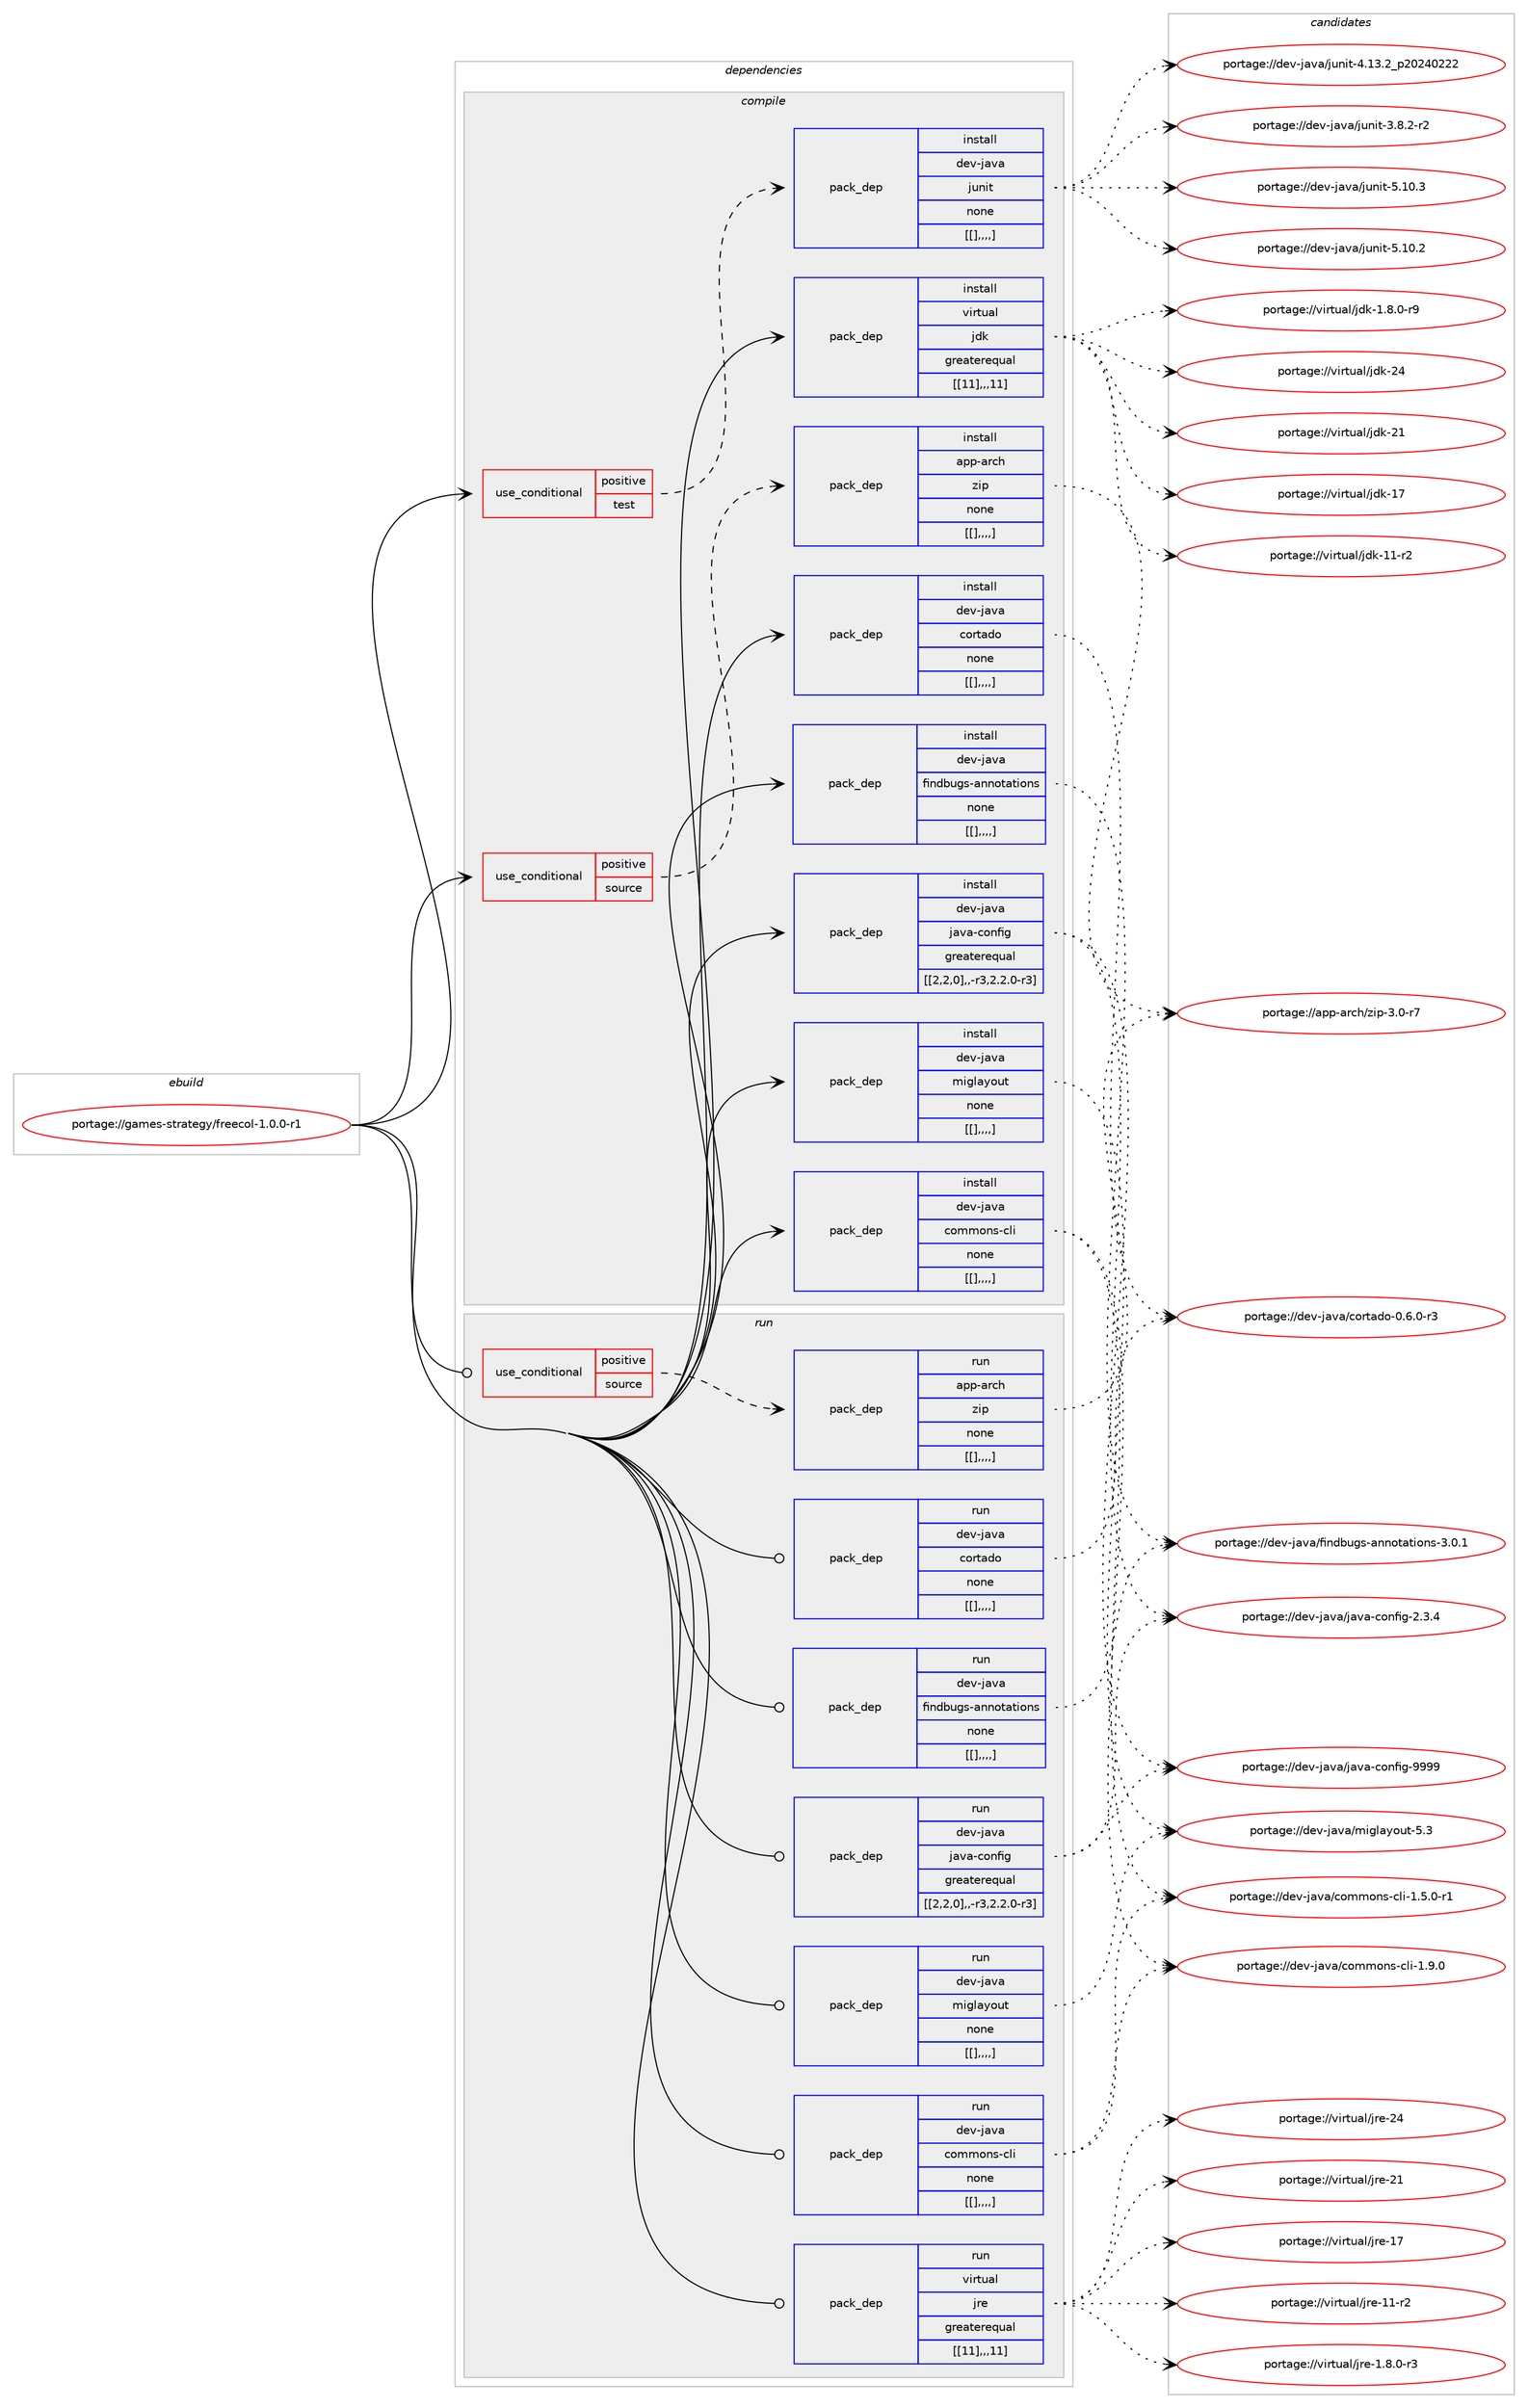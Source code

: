 digraph prolog {

# *************
# Graph options
# *************

newrank=true;
concentrate=true;
compound=true;
graph [rankdir=LR,fontname=Helvetica,fontsize=10,ranksep=1.5];#, ranksep=2.5, nodesep=0.2];
edge  [arrowhead=vee];
node  [fontname=Helvetica,fontsize=10];

# **********
# The ebuild
# **********

subgraph cluster_leftcol {
color=gray;
label=<<i>ebuild</i>>;
id [label="portage://games-strategy/freecol-1.0.0-r1", color=red, width=4, href="../games-strategy/freecol-1.0.0-r1.svg"];
}

# ****************
# The dependencies
# ****************

subgraph cluster_midcol {
color=gray;
label=<<i>dependencies</i>>;
subgraph cluster_compile {
fillcolor="#eeeeee";
style=filled;
label=<<i>compile</i>>;
subgraph cond66615 {
dependency238186 [label=<<TABLE BORDER="0" CELLBORDER="1" CELLSPACING="0" CELLPADDING="4"><TR><TD ROWSPAN="3" CELLPADDING="10">use_conditional</TD></TR><TR><TD>positive</TD></TR><TR><TD>source</TD></TR></TABLE>>, shape=none, color=red];
subgraph pack170067 {
dependency238187 [label=<<TABLE BORDER="0" CELLBORDER="1" CELLSPACING="0" CELLPADDING="4" WIDTH="220"><TR><TD ROWSPAN="6" CELLPADDING="30">pack_dep</TD></TR><TR><TD WIDTH="110">install</TD></TR><TR><TD>app-arch</TD></TR><TR><TD>zip</TD></TR><TR><TD>none</TD></TR><TR><TD>[[],,,,]</TD></TR></TABLE>>, shape=none, color=blue];
}
dependency238186:e -> dependency238187:w [weight=20,style="dashed",arrowhead="vee"];
}
id:e -> dependency238186:w [weight=20,style="solid",arrowhead="vee"];
subgraph cond66616 {
dependency238188 [label=<<TABLE BORDER="0" CELLBORDER="1" CELLSPACING="0" CELLPADDING="4"><TR><TD ROWSPAN="3" CELLPADDING="10">use_conditional</TD></TR><TR><TD>positive</TD></TR><TR><TD>test</TD></TR></TABLE>>, shape=none, color=red];
subgraph pack170068 {
dependency238189 [label=<<TABLE BORDER="0" CELLBORDER="1" CELLSPACING="0" CELLPADDING="4" WIDTH="220"><TR><TD ROWSPAN="6" CELLPADDING="30">pack_dep</TD></TR><TR><TD WIDTH="110">install</TD></TR><TR><TD>dev-java</TD></TR><TR><TD>junit</TD></TR><TR><TD>none</TD></TR><TR><TD>[[],,,,]</TD></TR></TABLE>>, shape=none, color=blue];
}
dependency238188:e -> dependency238189:w [weight=20,style="dashed",arrowhead="vee"];
}
id:e -> dependency238188:w [weight=20,style="solid",arrowhead="vee"];
subgraph pack170069 {
dependency238190 [label=<<TABLE BORDER="0" CELLBORDER="1" CELLSPACING="0" CELLPADDING="4" WIDTH="220"><TR><TD ROWSPAN="6" CELLPADDING="30">pack_dep</TD></TR><TR><TD WIDTH="110">install</TD></TR><TR><TD>dev-java</TD></TR><TR><TD>commons-cli</TD></TR><TR><TD>none</TD></TR><TR><TD>[[],,,,]</TD></TR></TABLE>>, shape=none, color=blue];
}
id:e -> dependency238190:w [weight=20,style="solid",arrowhead="vee"];
subgraph pack170070 {
dependency238191 [label=<<TABLE BORDER="0" CELLBORDER="1" CELLSPACING="0" CELLPADDING="4" WIDTH="220"><TR><TD ROWSPAN="6" CELLPADDING="30">pack_dep</TD></TR><TR><TD WIDTH="110">install</TD></TR><TR><TD>dev-java</TD></TR><TR><TD>cortado</TD></TR><TR><TD>none</TD></TR><TR><TD>[[],,,,]</TD></TR></TABLE>>, shape=none, color=blue];
}
id:e -> dependency238191:w [weight=20,style="solid",arrowhead="vee"];
subgraph pack170071 {
dependency238192 [label=<<TABLE BORDER="0" CELLBORDER="1" CELLSPACING="0" CELLPADDING="4" WIDTH="220"><TR><TD ROWSPAN="6" CELLPADDING="30">pack_dep</TD></TR><TR><TD WIDTH="110">install</TD></TR><TR><TD>dev-java</TD></TR><TR><TD>findbugs-annotations</TD></TR><TR><TD>none</TD></TR><TR><TD>[[],,,,]</TD></TR></TABLE>>, shape=none, color=blue];
}
id:e -> dependency238192:w [weight=20,style="solid",arrowhead="vee"];
subgraph pack170072 {
dependency238193 [label=<<TABLE BORDER="0" CELLBORDER="1" CELLSPACING="0" CELLPADDING="4" WIDTH="220"><TR><TD ROWSPAN="6" CELLPADDING="30">pack_dep</TD></TR><TR><TD WIDTH="110">install</TD></TR><TR><TD>dev-java</TD></TR><TR><TD>java-config</TD></TR><TR><TD>greaterequal</TD></TR><TR><TD>[[2,2,0],,-r3,2.2.0-r3]</TD></TR></TABLE>>, shape=none, color=blue];
}
id:e -> dependency238193:w [weight=20,style="solid",arrowhead="vee"];
subgraph pack170073 {
dependency238194 [label=<<TABLE BORDER="0" CELLBORDER="1" CELLSPACING="0" CELLPADDING="4" WIDTH="220"><TR><TD ROWSPAN="6" CELLPADDING="30">pack_dep</TD></TR><TR><TD WIDTH="110">install</TD></TR><TR><TD>dev-java</TD></TR><TR><TD>miglayout</TD></TR><TR><TD>none</TD></TR><TR><TD>[[],,,,]</TD></TR></TABLE>>, shape=none, color=blue];
}
id:e -> dependency238194:w [weight=20,style="solid",arrowhead="vee"];
subgraph pack170074 {
dependency238195 [label=<<TABLE BORDER="0" CELLBORDER="1" CELLSPACING="0" CELLPADDING="4" WIDTH="220"><TR><TD ROWSPAN="6" CELLPADDING="30">pack_dep</TD></TR><TR><TD WIDTH="110">install</TD></TR><TR><TD>virtual</TD></TR><TR><TD>jdk</TD></TR><TR><TD>greaterequal</TD></TR><TR><TD>[[11],,,11]</TD></TR></TABLE>>, shape=none, color=blue];
}
id:e -> dependency238195:w [weight=20,style="solid",arrowhead="vee"];
}
subgraph cluster_compileandrun {
fillcolor="#eeeeee";
style=filled;
label=<<i>compile and run</i>>;
}
subgraph cluster_run {
fillcolor="#eeeeee";
style=filled;
label=<<i>run</i>>;
subgraph cond66617 {
dependency238196 [label=<<TABLE BORDER="0" CELLBORDER="1" CELLSPACING="0" CELLPADDING="4"><TR><TD ROWSPAN="3" CELLPADDING="10">use_conditional</TD></TR><TR><TD>positive</TD></TR><TR><TD>source</TD></TR></TABLE>>, shape=none, color=red];
subgraph pack170075 {
dependency238197 [label=<<TABLE BORDER="0" CELLBORDER="1" CELLSPACING="0" CELLPADDING="4" WIDTH="220"><TR><TD ROWSPAN="6" CELLPADDING="30">pack_dep</TD></TR><TR><TD WIDTH="110">run</TD></TR><TR><TD>app-arch</TD></TR><TR><TD>zip</TD></TR><TR><TD>none</TD></TR><TR><TD>[[],,,,]</TD></TR></TABLE>>, shape=none, color=blue];
}
dependency238196:e -> dependency238197:w [weight=20,style="dashed",arrowhead="vee"];
}
id:e -> dependency238196:w [weight=20,style="solid",arrowhead="odot"];
subgraph pack170076 {
dependency238198 [label=<<TABLE BORDER="0" CELLBORDER="1" CELLSPACING="0" CELLPADDING="4" WIDTH="220"><TR><TD ROWSPAN="6" CELLPADDING="30">pack_dep</TD></TR><TR><TD WIDTH="110">run</TD></TR><TR><TD>dev-java</TD></TR><TR><TD>commons-cli</TD></TR><TR><TD>none</TD></TR><TR><TD>[[],,,,]</TD></TR></TABLE>>, shape=none, color=blue];
}
id:e -> dependency238198:w [weight=20,style="solid",arrowhead="odot"];
subgraph pack170077 {
dependency238199 [label=<<TABLE BORDER="0" CELLBORDER="1" CELLSPACING="0" CELLPADDING="4" WIDTH="220"><TR><TD ROWSPAN="6" CELLPADDING="30">pack_dep</TD></TR><TR><TD WIDTH="110">run</TD></TR><TR><TD>dev-java</TD></TR><TR><TD>cortado</TD></TR><TR><TD>none</TD></TR><TR><TD>[[],,,,]</TD></TR></TABLE>>, shape=none, color=blue];
}
id:e -> dependency238199:w [weight=20,style="solid",arrowhead="odot"];
subgraph pack170078 {
dependency238200 [label=<<TABLE BORDER="0" CELLBORDER="1" CELLSPACING="0" CELLPADDING="4" WIDTH="220"><TR><TD ROWSPAN="6" CELLPADDING="30">pack_dep</TD></TR><TR><TD WIDTH="110">run</TD></TR><TR><TD>dev-java</TD></TR><TR><TD>findbugs-annotations</TD></TR><TR><TD>none</TD></TR><TR><TD>[[],,,,]</TD></TR></TABLE>>, shape=none, color=blue];
}
id:e -> dependency238200:w [weight=20,style="solid",arrowhead="odot"];
subgraph pack170079 {
dependency238201 [label=<<TABLE BORDER="0" CELLBORDER="1" CELLSPACING="0" CELLPADDING="4" WIDTH="220"><TR><TD ROWSPAN="6" CELLPADDING="30">pack_dep</TD></TR><TR><TD WIDTH="110">run</TD></TR><TR><TD>dev-java</TD></TR><TR><TD>java-config</TD></TR><TR><TD>greaterequal</TD></TR><TR><TD>[[2,2,0],,-r3,2.2.0-r3]</TD></TR></TABLE>>, shape=none, color=blue];
}
id:e -> dependency238201:w [weight=20,style="solid",arrowhead="odot"];
subgraph pack170080 {
dependency238202 [label=<<TABLE BORDER="0" CELLBORDER="1" CELLSPACING="0" CELLPADDING="4" WIDTH="220"><TR><TD ROWSPAN="6" CELLPADDING="30">pack_dep</TD></TR><TR><TD WIDTH="110">run</TD></TR><TR><TD>dev-java</TD></TR><TR><TD>miglayout</TD></TR><TR><TD>none</TD></TR><TR><TD>[[],,,,]</TD></TR></TABLE>>, shape=none, color=blue];
}
id:e -> dependency238202:w [weight=20,style="solid",arrowhead="odot"];
subgraph pack170081 {
dependency238203 [label=<<TABLE BORDER="0" CELLBORDER="1" CELLSPACING="0" CELLPADDING="4" WIDTH="220"><TR><TD ROWSPAN="6" CELLPADDING="30">pack_dep</TD></TR><TR><TD WIDTH="110">run</TD></TR><TR><TD>virtual</TD></TR><TR><TD>jre</TD></TR><TR><TD>greaterequal</TD></TR><TR><TD>[[11],,,11]</TD></TR></TABLE>>, shape=none, color=blue];
}
id:e -> dependency238203:w [weight=20,style="solid",arrowhead="odot"];
}
}

# **************
# The candidates
# **************

subgraph cluster_choices {
rank=same;
color=gray;
label=<<i>candidates</i>>;

subgraph choice170067 {
color=black;
nodesep=1;
choice9711211245971149910447122105112455146484511455 [label="portage://app-arch/zip-3.0-r7", color=red, width=4,href="../app-arch/zip-3.0-r7.svg"];
dependency238187:e -> choice9711211245971149910447122105112455146484511455:w [style=dotted,weight="100"];
}
subgraph choice170068 {
color=black;
nodesep=1;
choice1001011184510697118974710611711010511645534649484651 [label="portage://dev-java/junit-5.10.3", color=red, width=4,href="../dev-java/junit-5.10.3.svg"];
choice1001011184510697118974710611711010511645534649484650 [label="portage://dev-java/junit-5.10.2", color=red, width=4,href="../dev-java/junit-5.10.2.svg"];
choice1001011184510697118974710611711010511645524649514650951125048505248505050 [label="portage://dev-java/junit-4.13.2_p20240222", color=red, width=4,href="../dev-java/junit-4.13.2_p20240222.svg"];
choice100101118451069711897471061171101051164551465646504511450 [label="portage://dev-java/junit-3.8.2-r2", color=red, width=4,href="../dev-java/junit-3.8.2-r2.svg"];
dependency238189:e -> choice1001011184510697118974710611711010511645534649484651:w [style=dotted,weight="100"];
dependency238189:e -> choice1001011184510697118974710611711010511645534649484650:w [style=dotted,weight="100"];
dependency238189:e -> choice1001011184510697118974710611711010511645524649514650951125048505248505050:w [style=dotted,weight="100"];
dependency238189:e -> choice100101118451069711897471061171101051164551465646504511450:w [style=dotted,weight="100"];
}
subgraph choice170069 {
color=black;
nodesep=1;
choice10010111845106971189747991111091091111101154599108105454946574648 [label="portage://dev-java/commons-cli-1.9.0", color=red, width=4,href="../dev-java/commons-cli-1.9.0.svg"];
choice100101118451069711897479911110910911111011545991081054549465346484511449 [label="portage://dev-java/commons-cli-1.5.0-r1", color=red, width=4,href="../dev-java/commons-cli-1.5.0-r1.svg"];
dependency238190:e -> choice10010111845106971189747991111091091111101154599108105454946574648:w [style=dotted,weight="100"];
dependency238190:e -> choice100101118451069711897479911110910911111011545991081054549465346484511449:w [style=dotted,weight="100"];
}
subgraph choice170070 {
color=black;
nodesep=1;
choice1001011184510697118974799111114116971001114548465446484511451 [label="portage://dev-java/cortado-0.6.0-r3", color=red, width=4,href="../dev-java/cortado-0.6.0-r3.svg"];
dependency238191:e -> choice1001011184510697118974799111114116971001114548465446484511451:w [style=dotted,weight="100"];
}
subgraph choice170071 {
color=black;
nodesep=1;
choice1001011184510697118974710210511010098117103115459711011011111697116105111110115455146484649 [label="portage://dev-java/findbugs-annotations-3.0.1", color=red, width=4,href="../dev-java/findbugs-annotations-3.0.1.svg"];
dependency238192:e -> choice1001011184510697118974710210511010098117103115459711011011111697116105111110115455146484649:w [style=dotted,weight="100"];
}
subgraph choice170072 {
color=black;
nodesep=1;
choice10010111845106971189747106971189745991111101021051034557575757 [label="portage://dev-java/java-config-9999", color=red, width=4,href="../dev-java/java-config-9999.svg"];
choice1001011184510697118974710697118974599111110102105103455046514652 [label="portage://dev-java/java-config-2.3.4", color=red, width=4,href="../dev-java/java-config-2.3.4.svg"];
dependency238193:e -> choice10010111845106971189747106971189745991111101021051034557575757:w [style=dotted,weight="100"];
dependency238193:e -> choice1001011184510697118974710697118974599111110102105103455046514652:w [style=dotted,weight="100"];
}
subgraph choice170073 {
color=black;
nodesep=1;
choice100101118451069711897471091051031089712111111711645534651 [label="portage://dev-java/miglayout-5.3", color=red, width=4,href="../dev-java/miglayout-5.3.svg"];
dependency238194:e -> choice100101118451069711897471091051031089712111111711645534651:w [style=dotted,weight="100"];
}
subgraph choice170074 {
color=black;
nodesep=1;
choice1181051141161179710847106100107455052 [label="portage://virtual/jdk-24", color=red, width=4,href="../virtual/jdk-24.svg"];
choice1181051141161179710847106100107455049 [label="portage://virtual/jdk-21", color=red, width=4,href="../virtual/jdk-21.svg"];
choice1181051141161179710847106100107454955 [label="portage://virtual/jdk-17", color=red, width=4,href="../virtual/jdk-17.svg"];
choice11810511411611797108471061001074549494511450 [label="portage://virtual/jdk-11-r2", color=red, width=4,href="../virtual/jdk-11-r2.svg"];
choice11810511411611797108471061001074549465646484511457 [label="portage://virtual/jdk-1.8.0-r9", color=red, width=4,href="../virtual/jdk-1.8.0-r9.svg"];
dependency238195:e -> choice1181051141161179710847106100107455052:w [style=dotted,weight="100"];
dependency238195:e -> choice1181051141161179710847106100107455049:w [style=dotted,weight="100"];
dependency238195:e -> choice1181051141161179710847106100107454955:w [style=dotted,weight="100"];
dependency238195:e -> choice11810511411611797108471061001074549494511450:w [style=dotted,weight="100"];
dependency238195:e -> choice11810511411611797108471061001074549465646484511457:w [style=dotted,weight="100"];
}
subgraph choice170075 {
color=black;
nodesep=1;
choice9711211245971149910447122105112455146484511455 [label="portage://app-arch/zip-3.0-r7", color=red, width=4,href="../app-arch/zip-3.0-r7.svg"];
dependency238197:e -> choice9711211245971149910447122105112455146484511455:w [style=dotted,weight="100"];
}
subgraph choice170076 {
color=black;
nodesep=1;
choice10010111845106971189747991111091091111101154599108105454946574648 [label="portage://dev-java/commons-cli-1.9.0", color=red, width=4,href="../dev-java/commons-cli-1.9.0.svg"];
choice100101118451069711897479911110910911111011545991081054549465346484511449 [label="portage://dev-java/commons-cli-1.5.0-r1", color=red, width=4,href="../dev-java/commons-cli-1.5.0-r1.svg"];
dependency238198:e -> choice10010111845106971189747991111091091111101154599108105454946574648:w [style=dotted,weight="100"];
dependency238198:e -> choice100101118451069711897479911110910911111011545991081054549465346484511449:w [style=dotted,weight="100"];
}
subgraph choice170077 {
color=black;
nodesep=1;
choice1001011184510697118974799111114116971001114548465446484511451 [label="portage://dev-java/cortado-0.6.0-r3", color=red, width=4,href="../dev-java/cortado-0.6.0-r3.svg"];
dependency238199:e -> choice1001011184510697118974799111114116971001114548465446484511451:w [style=dotted,weight="100"];
}
subgraph choice170078 {
color=black;
nodesep=1;
choice1001011184510697118974710210511010098117103115459711011011111697116105111110115455146484649 [label="portage://dev-java/findbugs-annotations-3.0.1", color=red, width=4,href="../dev-java/findbugs-annotations-3.0.1.svg"];
dependency238200:e -> choice1001011184510697118974710210511010098117103115459711011011111697116105111110115455146484649:w [style=dotted,weight="100"];
}
subgraph choice170079 {
color=black;
nodesep=1;
choice10010111845106971189747106971189745991111101021051034557575757 [label="portage://dev-java/java-config-9999", color=red, width=4,href="../dev-java/java-config-9999.svg"];
choice1001011184510697118974710697118974599111110102105103455046514652 [label="portage://dev-java/java-config-2.3.4", color=red, width=4,href="../dev-java/java-config-2.3.4.svg"];
dependency238201:e -> choice10010111845106971189747106971189745991111101021051034557575757:w [style=dotted,weight="100"];
dependency238201:e -> choice1001011184510697118974710697118974599111110102105103455046514652:w [style=dotted,weight="100"];
}
subgraph choice170080 {
color=black;
nodesep=1;
choice100101118451069711897471091051031089712111111711645534651 [label="portage://dev-java/miglayout-5.3", color=red, width=4,href="../dev-java/miglayout-5.3.svg"];
dependency238202:e -> choice100101118451069711897471091051031089712111111711645534651:w [style=dotted,weight="100"];
}
subgraph choice170081 {
color=black;
nodesep=1;
choice1181051141161179710847106114101455052 [label="portage://virtual/jre-24", color=red, width=4,href="../virtual/jre-24.svg"];
choice1181051141161179710847106114101455049 [label="portage://virtual/jre-21", color=red, width=4,href="../virtual/jre-21.svg"];
choice1181051141161179710847106114101454955 [label="portage://virtual/jre-17", color=red, width=4,href="../virtual/jre-17.svg"];
choice11810511411611797108471061141014549494511450 [label="portage://virtual/jre-11-r2", color=red, width=4,href="../virtual/jre-11-r2.svg"];
choice11810511411611797108471061141014549465646484511451 [label="portage://virtual/jre-1.8.0-r3", color=red, width=4,href="../virtual/jre-1.8.0-r3.svg"];
dependency238203:e -> choice1181051141161179710847106114101455052:w [style=dotted,weight="100"];
dependency238203:e -> choice1181051141161179710847106114101455049:w [style=dotted,weight="100"];
dependency238203:e -> choice1181051141161179710847106114101454955:w [style=dotted,weight="100"];
dependency238203:e -> choice11810511411611797108471061141014549494511450:w [style=dotted,weight="100"];
dependency238203:e -> choice11810511411611797108471061141014549465646484511451:w [style=dotted,weight="100"];
}
}

}
